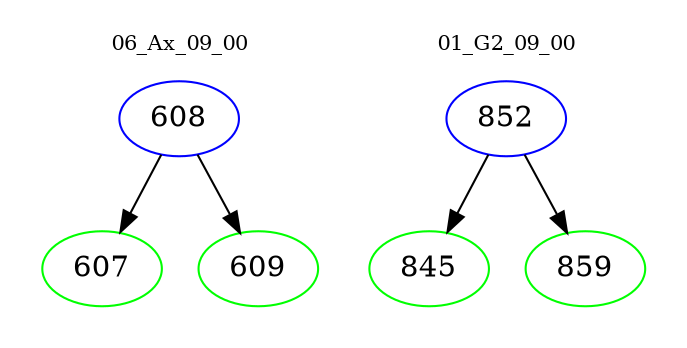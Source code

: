 digraph{
subgraph cluster_0 {
color = white
label = "06_Ax_09_00";
fontsize=10;
T0_608 [label="608", color="blue"]
T0_608 -> T0_607 [color="black"]
T0_607 [label="607", color="green"]
T0_608 -> T0_609 [color="black"]
T0_609 [label="609", color="green"]
}
subgraph cluster_1 {
color = white
label = "01_G2_09_00";
fontsize=10;
T1_852 [label="852", color="blue"]
T1_852 -> T1_845 [color="black"]
T1_845 [label="845", color="green"]
T1_852 -> T1_859 [color="black"]
T1_859 [label="859", color="green"]
}
}
